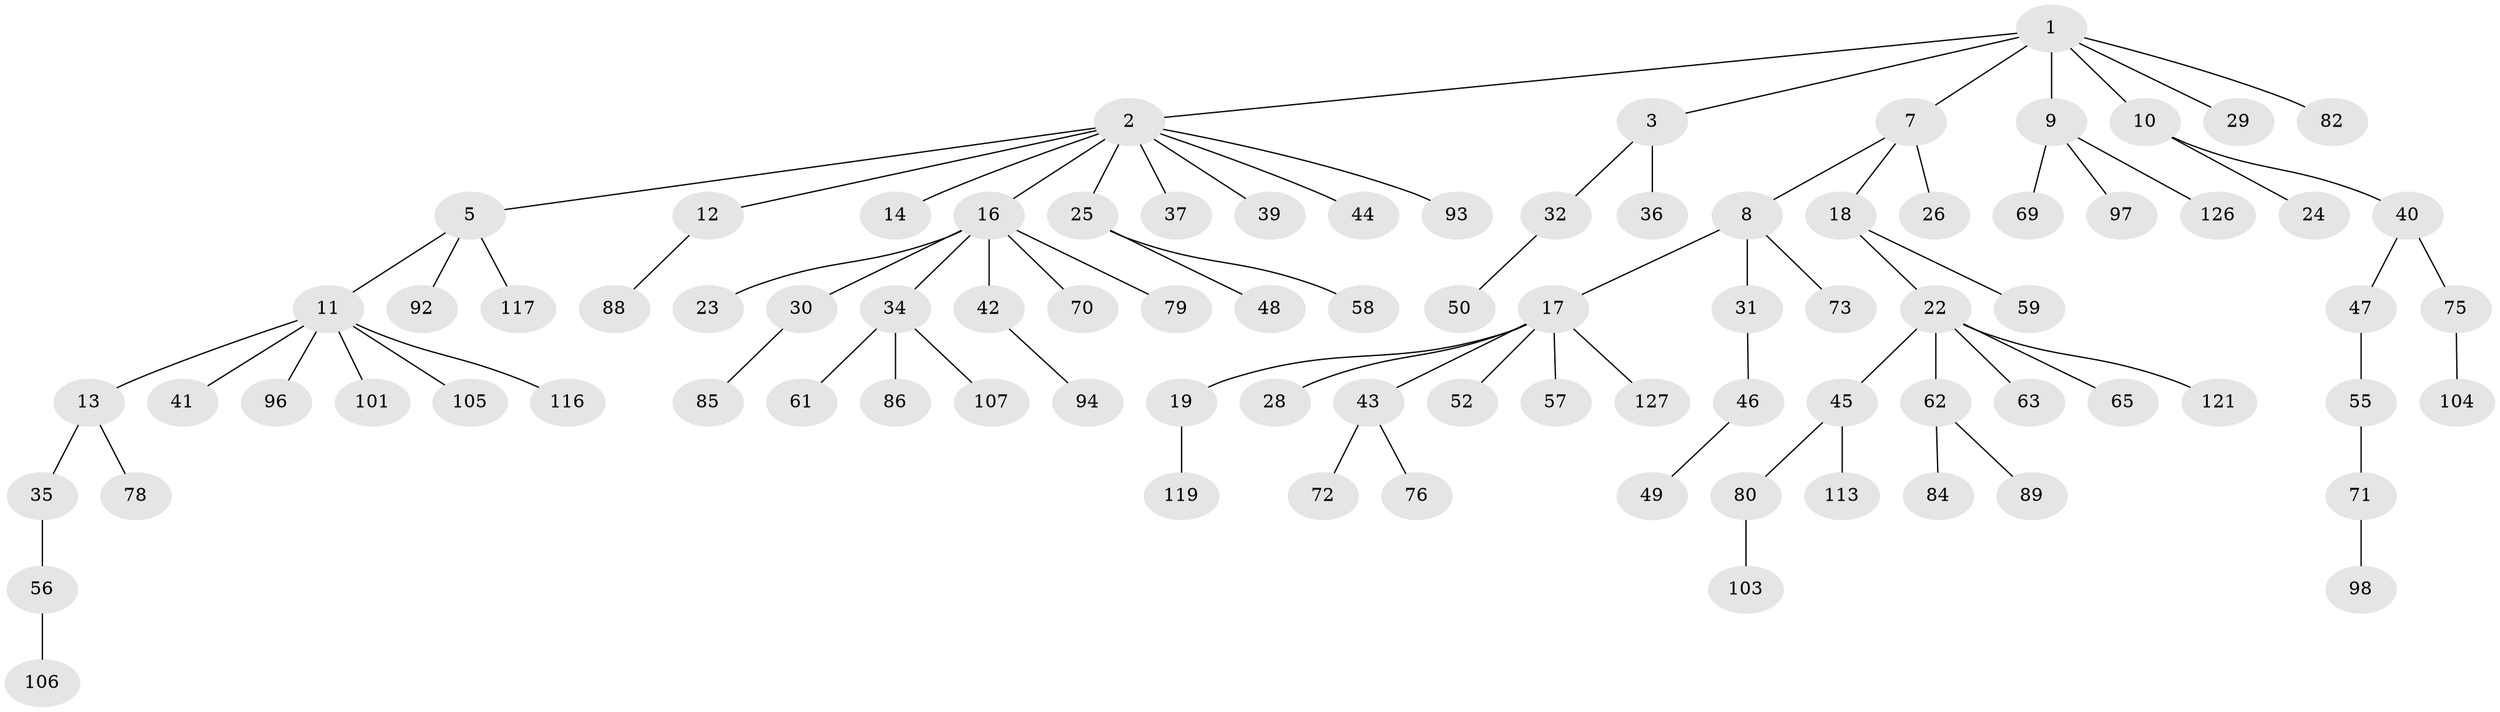 // original degree distribution, {6: 0.007874015748031496, 5: 0.03937007874015748, 3: 0.10236220472440945, 4: 0.07086614173228346, 7: 0.023622047244094488, 2: 0.2283464566929134, 1: 0.5275590551181102}
// Generated by graph-tools (version 1.1) at 2025/42/03/06/25 10:42:04]
// undirected, 87 vertices, 86 edges
graph export_dot {
graph [start="1"]
  node [color=gray90,style=filled];
  1 [super="+4"];
  2 [super="+6"];
  3 [super="+27"];
  5 [super="+74"];
  7;
  8 [super="+114"];
  9 [super="+87"];
  10;
  11 [super="+83"];
  12 [super="+21"];
  13 [super="+33"];
  14 [super="+15"];
  16 [super="+20"];
  17 [super="+124"];
  18 [super="+122"];
  19 [super="+95"];
  22 [super="+38"];
  23 [super="+100"];
  24 [super="+67"];
  25 [super="+111"];
  26;
  28;
  29;
  30 [super="+120"];
  31 [super="+54"];
  32 [super="+102"];
  34 [super="+108"];
  35;
  36;
  37;
  39 [super="+66"];
  40 [super="+81"];
  41 [super="+51"];
  42;
  43 [super="+64"];
  44;
  45 [super="+53"];
  46;
  47;
  48;
  49;
  50;
  52 [super="+60"];
  55 [super="+68"];
  56;
  57;
  58;
  59;
  61 [super="+118"];
  62 [super="+77"];
  63 [super="+90"];
  65 [super="+123"];
  69;
  70;
  71 [super="+115"];
  72;
  73;
  75 [super="+125"];
  76;
  78;
  79 [super="+91"];
  80;
  82;
  84;
  85;
  86;
  88;
  89;
  92;
  93 [super="+109"];
  94 [super="+99"];
  96;
  97 [super="+110"];
  98;
  101;
  103 [super="+112"];
  104;
  105;
  106;
  107;
  113;
  116;
  117;
  119;
  121;
  126;
  127;
  1 -- 2;
  1 -- 3;
  1 -- 9;
  1 -- 10;
  1 -- 82;
  1 -- 29;
  1 -- 7;
  2 -- 5;
  2 -- 16;
  2 -- 39;
  2 -- 37;
  2 -- 14;
  2 -- 25;
  2 -- 12;
  2 -- 93;
  2 -- 44;
  3 -- 36;
  3 -- 32;
  5 -- 11;
  5 -- 117;
  5 -- 92;
  7 -- 8;
  7 -- 18;
  7 -- 26;
  8 -- 17;
  8 -- 31;
  8 -- 73;
  9 -- 69;
  9 -- 97;
  9 -- 126;
  10 -- 24;
  10 -- 40;
  11 -- 13;
  11 -- 41;
  11 -- 101;
  11 -- 105;
  11 -- 116;
  11 -- 96;
  12 -- 88;
  13 -- 35;
  13 -- 78;
  16 -- 30;
  16 -- 42;
  16 -- 79;
  16 -- 34;
  16 -- 70;
  16 -- 23;
  17 -- 19;
  17 -- 28;
  17 -- 43;
  17 -- 52;
  17 -- 57;
  17 -- 127;
  18 -- 22;
  18 -- 59;
  19 -- 119;
  22 -- 45;
  22 -- 65;
  22 -- 62;
  22 -- 121;
  22 -- 63;
  25 -- 48;
  25 -- 58;
  30 -- 85;
  31 -- 46;
  32 -- 50;
  34 -- 61;
  34 -- 86;
  34 -- 107;
  35 -- 56;
  40 -- 47;
  40 -- 75;
  42 -- 94;
  43 -- 76;
  43 -- 72;
  45 -- 80;
  45 -- 113;
  46 -- 49;
  47 -- 55;
  55 -- 71;
  56 -- 106;
  62 -- 89;
  62 -- 84;
  71 -- 98;
  75 -- 104;
  80 -- 103;
}
